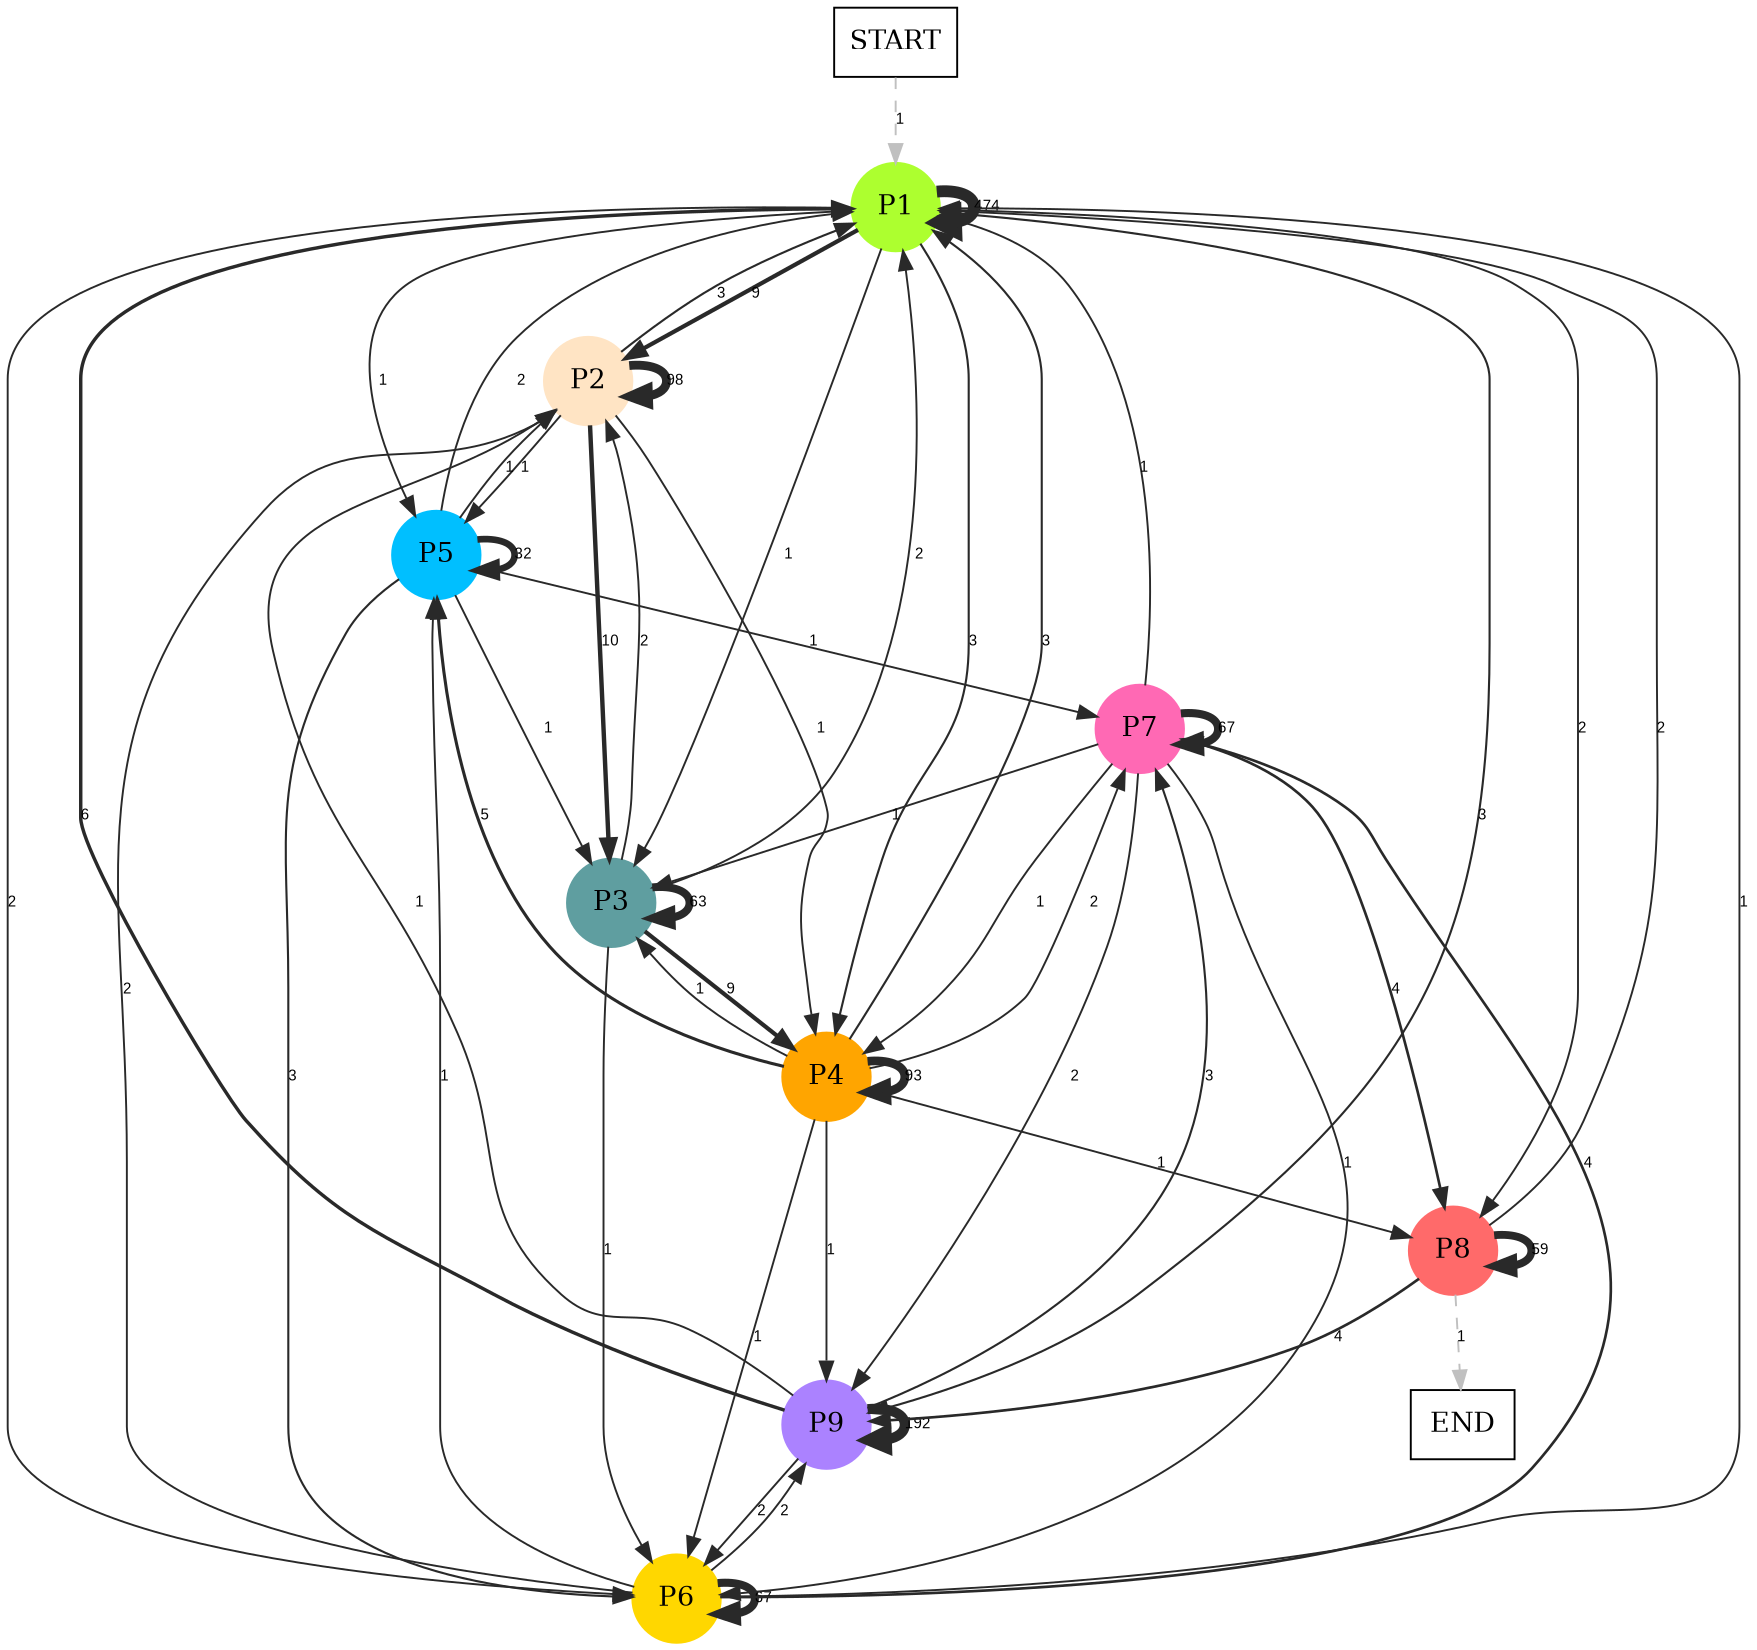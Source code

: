 digraph graphname {
	dpi = 150
	size="16,11!";
	margin = 0;
"P1" [shape=circle, color=greenyellow, style=filled]"P2" [shape=circle, color=bisque, style=filled]"P3" [shape=circle, color=cadetblue, style=filled]"P4" [shape=circle, color=orange, style=filled]"P5" [shape=circle, color=deepskyblue, style=filled]"P6" [shape=circle, color=gold, style=filled]"P7" [shape=circle, color=hotpink, style=filled]"P9" [shape=circle, color=mediumpurple1, style=filled]"P8" [shape=circle, color=indianred1, style=filled]"START" [shape=box, fillcolor=white, style=filled, color=black]"END" [shape=box, fillcolor=white, style=filled, color=black]"P1" -> "P1" [ color=grey16 penwidth = "6.161207321695077"label ="474" labelfloat=false fontname="Arial" fontsize=8]
"P1" -> "P2" [ color=grey16 penwidth = "2.1972245773362196"label ="9" labelfloat=false fontname="Arial" fontsize=8]
"P1" -> "P3" [ color=grey16 penwidth = "1"label ="1" labelfloat=false fontname="Arial" fontsize=8]
"P1" -> "P4" [ color=grey16 penwidth = "1.0986122886681098"label ="3" labelfloat=false fontname="Arial" fontsize=8]
"P1" -> "P5" [ color=grey16 penwidth = "1"label ="1" labelfloat=false fontname="Arial" fontsize=8]
"P1" -> "P6" [ color=grey16 penwidth = "1"label ="2" labelfloat=false fontname="Arial" fontsize=8]
"P1" -> "P9" [ color=grey16 penwidth = "1.0986122886681098"label ="3" labelfloat=false fontname="Arial" fontsize=8]
"P1" -> "P8" [ color=grey16 penwidth = "1"label ="2" labelfloat=false fontname="Arial" fontsize=8]
"P2" -> "P1" [ color=grey16 penwidth = "1.0986122886681098"label ="3" labelfloat=false fontname="Arial" fontsize=8]
"P2" -> "P2" [ color=grey16 penwidth = "4.584967478670572"label ="98" labelfloat=false fontname="Arial" fontsize=8]
"P2" -> "P3" [ color=grey16 penwidth = "2.302585092994046"label ="10" labelfloat=false fontname="Arial" fontsize=8]
"P2" -> "P4" [ color=grey16 penwidth = "1"label ="1" labelfloat=false fontname="Arial" fontsize=8]
"P2" -> "P5" [ color=grey16 penwidth = "1"label ="1" labelfloat=false fontname="Arial" fontsize=8]
"P3" -> "P1" [ color=grey16 penwidth = "1"label ="2" labelfloat=false fontname="Arial" fontsize=8]
"P3" -> "P2" [ color=grey16 penwidth = "1"label ="2" labelfloat=false fontname="Arial" fontsize=8]
"P3" -> "P3" [ color=grey16 penwidth = "4.143134726391533"label ="63" labelfloat=false fontname="Arial" fontsize=8]
"P3" -> "P4" [ color=grey16 penwidth = "2.1972245773362196"label ="9" labelfloat=false fontname="Arial" fontsize=8]
"P3" -> "P6" [ color=grey16 penwidth = "1"label ="1" labelfloat=false fontname="Arial" fontsize=8]
"P4" -> "P1" [ color=grey16 penwidth = "1.0986122886681098"label ="3" labelfloat=false fontname="Arial" fontsize=8]
"P4" -> "P3" [ color=grey16 penwidth = "1"label ="1" labelfloat=false fontname="Arial" fontsize=8]
"P4" -> "P4" [ color=grey16 penwidth = "4.532599493153256"label ="93" labelfloat=false fontname="Arial" fontsize=8]
"P4" -> "P5" [ color=grey16 penwidth = "1.6094379124341003"label ="5" labelfloat=false fontname="Arial" fontsize=8]
"P4" -> "P6" [ color=grey16 penwidth = "1"label ="1" labelfloat=false fontname="Arial" fontsize=8]
"P4" -> "P7" [ color=grey16 penwidth = "1"label ="2" labelfloat=false fontname="Arial" fontsize=8]
"P4" -> "P9" [ color=grey16 penwidth = "1"label ="1" labelfloat=false fontname="Arial" fontsize=8]
"P4" -> "P8" [ color=grey16 penwidth = "1"label ="1" labelfloat=false fontname="Arial" fontsize=8]
"P5" -> "P1" [ color=grey16 penwidth = "1"label ="2" labelfloat=false fontname="Arial" fontsize=8]
"P5" -> "P2" [ color=grey16 penwidth = "1"label ="1" labelfloat=false fontname="Arial" fontsize=8]
"P5" -> "P3" [ color=grey16 penwidth = "1"label ="1" labelfloat=false fontname="Arial" fontsize=8]
"P5" -> "P5" [ color=grey16 penwidth = "3.4657359027997265"label ="32" labelfloat=false fontname="Arial" fontsize=8]
"P5" -> "P6" [ color=grey16 penwidth = "1.0986122886681098"label ="3" labelfloat=false fontname="Arial" fontsize=8]
"P5" -> "P7" [ color=grey16 penwidth = "1"label ="1" labelfloat=false fontname="Arial" fontsize=8]
"P6" -> "P1" [ color=grey16 penwidth = "1"label ="1" labelfloat=false fontname="Arial" fontsize=8]
"P6" -> "P2" [ color=grey16 penwidth = "1"label ="2" labelfloat=false fontname="Arial" fontsize=8]
"P6" -> "P5" [ color=grey16 penwidth = "1"label ="1" labelfloat=false fontname="Arial" fontsize=8]
"P6" -> "P6" [ color=grey16 penwidth = "4.204692619390966"label ="67" labelfloat=false fontname="Arial" fontsize=8]
"P6" -> "P7" [ color=grey16 penwidth = "1.3862943611198906"label ="4" labelfloat=false fontname="Arial" fontsize=8]
"P6" -> "P9" [ color=grey16 penwidth = "1"label ="2" labelfloat=false fontname="Arial" fontsize=8]
"P7" -> "P1" [ color=grey16 penwidth = "1"label ="1" labelfloat=false fontname="Arial" fontsize=8]
"P7" -> "P3" [ color=grey16 penwidth = "1"label ="1" labelfloat=false fontname="Arial" fontsize=8]
"P7" -> "P4" [ color=grey16 penwidth = "1"label ="1" labelfloat=false fontname="Arial" fontsize=8]
"P7" -> "P6" [ color=grey16 penwidth = "1"label ="1" labelfloat=false fontname="Arial" fontsize=8]
"P7" -> "P7" [ color=grey16 penwidth = "4.204692619390966"label ="67" labelfloat=false fontname="Arial" fontsize=8]
"P7" -> "P9" [ color=grey16 penwidth = "1"label ="2" labelfloat=false fontname="Arial" fontsize=8]
"P7" -> "P8" [ color=grey16 penwidth = "1.3862943611198906"label ="4" labelfloat=false fontname="Arial" fontsize=8]
"P9" -> "P1" [ color=grey16 penwidth = "1.791759469228055"label ="6" labelfloat=false fontname="Arial" fontsize=8]
"P9" -> "P2" [ color=grey16 penwidth = "1"label ="1" labelfloat=false fontname="Arial" fontsize=8]
"P9" -> "P6" [ color=grey16 penwidth = "1"label ="2" labelfloat=false fontname="Arial" fontsize=8]
"P9" -> "P7" [ color=grey16 penwidth = "1.0986122886681098"label ="3" labelfloat=false fontname="Arial" fontsize=8]
"P9" -> "P9" [ color=grey16 penwidth = "5.2574953720277815"label ="192" labelfloat=false fontname="Arial" fontsize=8]
"P8" -> "P1" [ color=grey16 penwidth = "1"label ="2" labelfloat=false fontname="Arial" fontsize=8]
"P8" -> "P9" [ color=grey16 penwidth = "1.3862943611198906"label ="4" labelfloat=false fontname="Arial" fontsize=8]
"P8" -> "P8" [ color=grey16 penwidth = "4.07753744390572"label ="59" labelfloat=false fontname="Arial" fontsize=8]
"P8" -> "END" [ style = dashed color=grey label ="1" labelfloat=false fontname="Arial" fontsize=8]
"START" -> "P1" [ style = dashed color=grey label ="1" labelfloat=false fontname="Arial" fontsize=8]
}